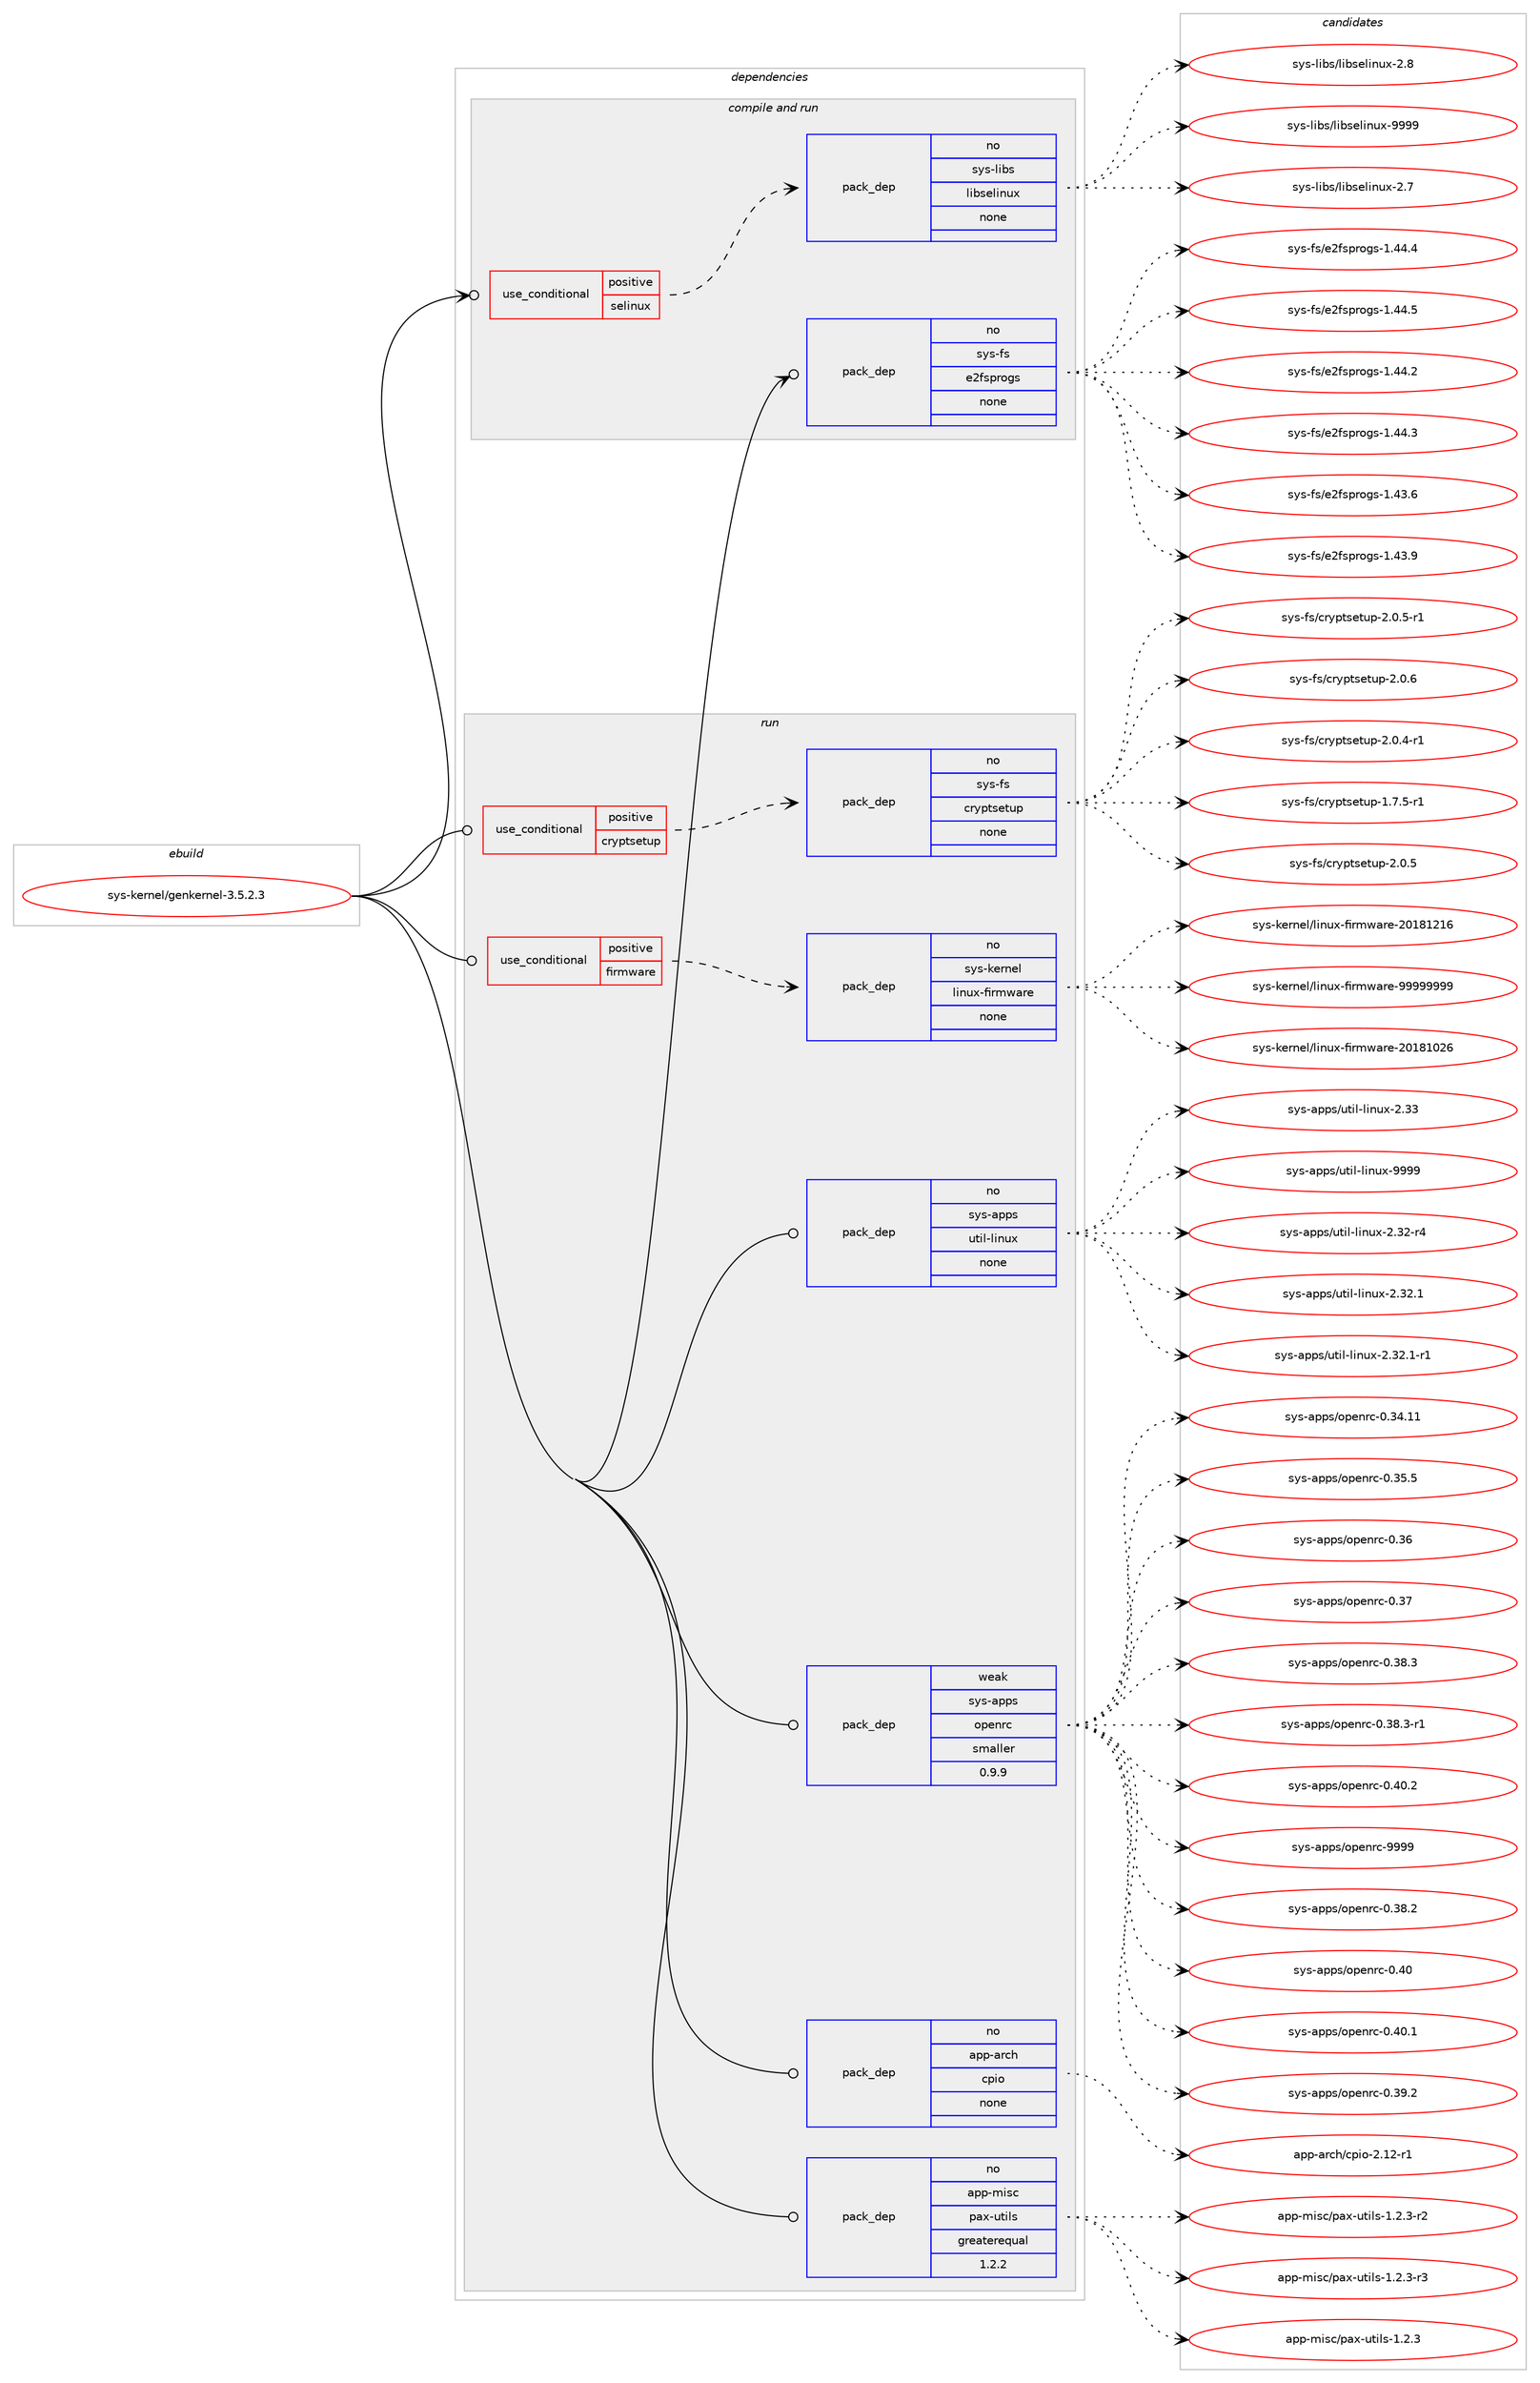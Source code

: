 digraph prolog {

# *************
# Graph options
# *************

newrank=true;
concentrate=true;
compound=true;
graph [rankdir=LR,fontname=Helvetica,fontsize=10,ranksep=1.5];#, ranksep=2.5, nodesep=0.2];
edge  [arrowhead=vee];
node  [fontname=Helvetica,fontsize=10];

# **********
# The ebuild
# **********

subgraph cluster_leftcol {
color=gray;
rank=same;
label=<<i>ebuild</i>>;
id [label="sys-kernel/genkernel-3.5.2.3", color=red, width=4, href="../sys-kernel/genkernel-3.5.2.3.svg"];
}

# ****************
# The dependencies
# ****************

subgraph cluster_midcol {
color=gray;
label=<<i>dependencies</i>>;
subgraph cluster_compile {
fillcolor="#eeeeee";
style=filled;
label=<<i>compile</i>>;
}
subgraph cluster_compileandrun {
fillcolor="#eeeeee";
style=filled;
label=<<i>compile and run</i>>;
subgraph cond976 {
dependency6848 [label=<<TABLE BORDER="0" CELLBORDER="1" CELLSPACING="0" CELLPADDING="4"><TR><TD ROWSPAN="3" CELLPADDING="10">use_conditional</TD></TR><TR><TD>positive</TD></TR><TR><TD>selinux</TD></TR></TABLE>>, shape=none, color=red];
subgraph pack5720 {
dependency6849 [label=<<TABLE BORDER="0" CELLBORDER="1" CELLSPACING="0" CELLPADDING="4" WIDTH="220"><TR><TD ROWSPAN="6" CELLPADDING="30">pack_dep</TD></TR><TR><TD WIDTH="110">no</TD></TR><TR><TD>sys-libs</TD></TR><TR><TD>libselinux</TD></TR><TR><TD>none</TD></TR><TR><TD></TD></TR></TABLE>>, shape=none, color=blue];
}
dependency6848:e -> dependency6849:w [weight=20,style="dashed",arrowhead="vee"];
}
id:e -> dependency6848:w [weight=20,style="solid",arrowhead="odotvee"];
subgraph pack5721 {
dependency6850 [label=<<TABLE BORDER="0" CELLBORDER="1" CELLSPACING="0" CELLPADDING="4" WIDTH="220"><TR><TD ROWSPAN="6" CELLPADDING="30">pack_dep</TD></TR><TR><TD WIDTH="110">no</TD></TR><TR><TD>sys-fs</TD></TR><TR><TD>e2fsprogs</TD></TR><TR><TD>none</TD></TR><TR><TD></TD></TR></TABLE>>, shape=none, color=blue];
}
id:e -> dependency6850:w [weight=20,style="solid",arrowhead="odotvee"];
}
subgraph cluster_run {
fillcolor="#eeeeee";
style=filled;
label=<<i>run</i>>;
subgraph cond977 {
dependency6851 [label=<<TABLE BORDER="0" CELLBORDER="1" CELLSPACING="0" CELLPADDING="4"><TR><TD ROWSPAN="3" CELLPADDING="10">use_conditional</TD></TR><TR><TD>positive</TD></TR><TR><TD>cryptsetup</TD></TR></TABLE>>, shape=none, color=red];
subgraph pack5722 {
dependency6852 [label=<<TABLE BORDER="0" CELLBORDER="1" CELLSPACING="0" CELLPADDING="4" WIDTH="220"><TR><TD ROWSPAN="6" CELLPADDING="30">pack_dep</TD></TR><TR><TD WIDTH="110">no</TD></TR><TR><TD>sys-fs</TD></TR><TR><TD>cryptsetup</TD></TR><TR><TD>none</TD></TR><TR><TD></TD></TR></TABLE>>, shape=none, color=blue];
}
dependency6851:e -> dependency6852:w [weight=20,style="dashed",arrowhead="vee"];
}
id:e -> dependency6851:w [weight=20,style="solid",arrowhead="odot"];
subgraph cond978 {
dependency6853 [label=<<TABLE BORDER="0" CELLBORDER="1" CELLSPACING="0" CELLPADDING="4"><TR><TD ROWSPAN="3" CELLPADDING="10">use_conditional</TD></TR><TR><TD>positive</TD></TR><TR><TD>firmware</TD></TR></TABLE>>, shape=none, color=red];
subgraph pack5723 {
dependency6854 [label=<<TABLE BORDER="0" CELLBORDER="1" CELLSPACING="0" CELLPADDING="4" WIDTH="220"><TR><TD ROWSPAN="6" CELLPADDING="30">pack_dep</TD></TR><TR><TD WIDTH="110">no</TD></TR><TR><TD>sys-kernel</TD></TR><TR><TD>linux-firmware</TD></TR><TR><TD>none</TD></TR><TR><TD></TD></TR></TABLE>>, shape=none, color=blue];
}
dependency6853:e -> dependency6854:w [weight=20,style="dashed",arrowhead="vee"];
}
id:e -> dependency6853:w [weight=20,style="solid",arrowhead="odot"];
subgraph pack5724 {
dependency6855 [label=<<TABLE BORDER="0" CELLBORDER="1" CELLSPACING="0" CELLPADDING="4" WIDTH="220"><TR><TD ROWSPAN="6" CELLPADDING="30">pack_dep</TD></TR><TR><TD WIDTH="110">no</TD></TR><TR><TD>app-arch</TD></TR><TR><TD>cpio</TD></TR><TR><TD>none</TD></TR><TR><TD></TD></TR></TABLE>>, shape=none, color=blue];
}
id:e -> dependency6855:w [weight=20,style="solid",arrowhead="odot"];
subgraph pack5725 {
dependency6856 [label=<<TABLE BORDER="0" CELLBORDER="1" CELLSPACING="0" CELLPADDING="4" WIDTH="220"><TR><TD ROWSPAN="6" CELLPADDING="30">pack_dep</TD></TR><TR><TD WIDTH="110">no</TD></TR><TR><TD>app-misc</TD></TR><TR><TD>pax-utils</TD></TR><TR><TD>greaterequal</TD></TR><TR><TD>1.2.2</TD></TR></TABLE>>, shape=none, color=blue];
}
id:e -> dependency6856:w [weight=20,style="solid",arrowhead="odot"];
subgraph pack5726 {
dependency6857 [label=<<TABLE BORDER="0" CELLBORDER="1" CELLSPACING="0" CELLPADDING="4" WIDTH="220"><TR><TD ROWSPAN="6" CELLPADDING="30">pack_dep</TD></TR><TR><TD WIDTH="110">no</TD></TR><TR><TD>sys-apps</TD></TR><TR><TD>util-linux</TD></TR><TR><TD>none</TD></TR><TR><TD></TD></TR></TABLE>>, shape=none, color=blue];
}
id:e -> dependency6857:w [weight=20,style="solid",arrowhead="odot"];
subgraph pack5727 {
dependency6858 [label=<<TABLE BORDER="0" CELLBORDER="1" CELLSPACING="0" CELLPADDING="4" WIDTH="220"><TR><TD ROWSPAN="6" CELLPADDING="30">pack_dep</TD></TR><TR><TD WIDTH="110">weak</TD></TR><TR><TD>sys-apps</TD></TR><TR><TD>openrc</TD></TR><TR><TD>smaller</TD></TR><TR><TD>0.9.9</TD></TR></TABLE>>, shape=none, color=blue];
}
id:e -> dependency6858:w [weight=20,style="solid",arrowhead="odot"];
}
}

# **************
# The candidates
# **************

subgraph cluster_choices {
rank=same;
color=gray;
label=<<i>candidates</i>>;

subgraph choice5720 {
color=black;
nodesep=1;
choice1151211154510810598115471081059811510110810511011712045504655 [label="sys-libs/libselinux-2.7", color=red, width=4,href="../sys-libs/libselinux-2.7.svg"];
choice1151211154510810598115471081059811510110810511011712045504656 [label="sys-libs/libselinux-2.8", color=red, width=4,href="../sys-libs/libselinux-2.8.svg"];
choice115121115451081059811547108105981151011081051101171204557575757 [label="sys-libs/libselinux-9999", color=red, width=4,href="../sys-libs/libselinux-9999.svg"];
dependency6849:e -> choice1151211154510810598115471081059811510110810511011712045504655:w [style=dotted,weight="100"];
dependency6849:e -> choice1151211154510810598115471081059811510110810511011712045504656:w [style=dotted,weight="100"];
dependency6849:e -> choice115121115451081059811547108105981151011081051101171204557575757:w [style=dotted,weight="100"];
}
subgraph choice5721 {
color=black;
nodesep=1;
choice11512111545102115471015010211511211411110311545494652524650 [label="sys-fs/e2fsprogs-1.44.2", color=red, width=4,href="../sys-fs/e2fsprogs-1.44.2.svg"];
choice11512111545102115471015010211511211411110311545494652524651 [label="sys-fs/e2fsprogs-1.44.3", color=red, width=4,href="../sys-fs/e2fsprogs-1.44.3.svg"];
choice11512111545102115471015010211511211411110311545494652514654 [label="sys-fs/e2fsprogs-1.43.6", color=red, width=4,href="../sys-fs/e2fsprogs-1.43.6.svg"];
choice11512111545102115471015010211511211411110311545494652514657 [label="sys-fs/e2fsprogs-1.43.9", color=red, width=4,href="../sys-fs/e2fsprogs-1.43.9.svg"];
choice11512111545102115471015010211511211411110311545494652524652 [label="sys-fs/e2fsprogs-1.44.4", color=red, width=4,href="../sys-fs/e2fsprogs-1.44.4.svg"];
choice11512111545102115471015010211511211411110311545494652524653 [label="sys-fs/e2fsprogs-1.44.5", color=red, width=4,href="../sys-fs/e2fsprogs-1.44.5.svg"];
dependency6850:e -> choice11512111545102115471015010211511211411110311545494652524650:w [style=dotted,weight="100"];
dependency6850:e -> choice11512111545102115471015010211511211411110311545494652524651:w [style=dotted,weight="100"];
dependency6850:e -> choice11512111545102115471015010211511211411110311545494652514654:w [style=dotted,weight="100"];
dependency6850:e -> choice11512111545102115471015010211511211411110311545494652514657:w [style=dotted,weight="100"];
dependency6850:e -> choice11512111545102115471015010211511211411110311545494652524652:w [style=dotted,weight="100"];
dependency6850:e -> choice11512111545102115471015010211511211411110311545494652524653:w [style=dotted,weight="100"];
}
subgraph choice5722 {
color=black;
nodesep=1;
choice1151211154510211547991141211121161151011161171124550464846524511449 [label="sys-fs/cryptsetup-2.0.4-r1", color=red, width=4,href="../sys-fs/cryptsetup-2.0.4-r1.svg"];
choice1151211154510211547991141211121161151011161171124549465546534511449 [label="sys-fs/cryptsetup-1.7.5-r1", color=red, width=4,href="../sys-fs/cryptsetup-1.7.5-r1.svg"];
choice115121115451021154799114121112116115101116117112455046484653 [label="sys-fs/cryptsetup-2.0.5", color=red, width=4,href="../sys-fs/cryptsetup-2.0.5.svg"];
choice1151211154510211547991141211121161151011161171124550464846534511449 [label="sys-fs/cryptsetup-2.0.5-r1", color=red, width=4,href="../sys-fs/cryptsetup-2.0.5-r1.svg"];
choice115121115451021154799114121112116115101116117112455046484654 [label="sys-fs/cryptsetup-2.0.6", color=red, width=4,href="../sys-fs/cryptsetup-2.0.6.svg"];
dependency6852:e -> choice1151211154510211547991141211121161151011161171124550464846524511449:w [style=dotted,weight="100"];
dependency6852:e -> choice1151211154510211547991141211121161151011161171124549465546534511449:w [style=dotted,weight="100"];
dependency6852:e -> choice115121115451021154799114121112116115101116117112455046484653:w [style=dotted,weight="100"];
dependency6852:e -> choice1151211154510211547991141211121161151011161171124550464846534511449:w [style=dotted,weight="100"];
dependency6852:e -> choice115121115451021154799114121112116115101116117112455046484654:w [style=dotted,weight="100"];
}
subgraph choice5723 {
color=black;
nodesep=1;
choice11512111545107101114110101108471081051101171204510210511410911997114101455048495649485054 [label="sys-kernel/linux-firmware-20181026", color=red, width=4,href="../sys-kernel/linux-firmware-20181026.svg"];
choice11512111545107101114110101108471081051101171204510210511410911997114101455048495649504954 [label="sys-kernel/linux-firmware-20181216", color=red, width=4,href="../sys-kernel/linux-firmware-20181216.svg"];
choice11512111545107101114110101108471081051101171204510210511410911997114101455757575757575757 [label="sys-kernel/linux-firmware-99999999", color=red, width=4,href="../sys-kernel/linux-firmware-99999999.svg"];
dependency6854:e -> choice11512111545107101114110101108471081051101171204510210511410911997114101455048495649485054:w [style=dotted,weight="100"];
dependency6854:e -> choice11512111545107101114110101108471081051101171204510210511410911997114101455048495649504954:w [style=dotted,weight="100"];
dependency6854:e -> choice11512111545107101114110101108471081051101171204510210511410911997114101455757575757575757:w [style=dotted,weight="100"];
}
subgraph choice5724 {
color=black;
nodesep=1;
choice97112112459711499104479911210511145504649504511449 [label="app-arch/cpio-2.12-r1", color=red, width=4,href="../app-arch/cpio-2.12-r1.svg"];
dependency6855:e -> choice97112112459711499104479911210511145504649504511449:w [style=dotted,weight="100"];
}
subgraph choice5725 {
color=black;
nodesep=1;
choice971121124510910511599471129712045117116105108115454946504651 [label="app-misc/pax-utils-1.2.3", color=red, width=4,href="../app-misc/pax-utils-1.2.3.svg"];
choice9711211245109105115994711297120451171161051081154549465046514511450 [label="app-misc/pax-utils-1.2.3-r2", color=red, width=4,href="../app-misc/pax-utils-1.2.3-r2.svg"];
choice9711211245109105115994711297120451171161051081154549465046514511451 [label="app-misc/pax-utils-1.2.3-r3", color=red, width=4,href="../app-misc/pax-utils-1.2.3-r3.svg"];
dependency6856:e -> choice971121124510910511599471129712045117116105108115454946504651:w [style=dotted,weight="100"];
dependency6856:e -> choice9711211245109105115994711297120451171161051081154549465046514511450:w [style=dotted,weight="100"];
dependency6856:e -> choice9711211245109105115994711297120451171161051081154549465046514511451:w [style=dotted,weight="100"];
}
subgraph choice5726 {
color=black;
nodesep=1;
choice1151211154597112112115471171161051084510810511011712045504651504511452 [label="sys-apps/util-linux-2.32-r4", color=red, width=4,href="../sys-apps/util-linux-2.32-r4.svg"];
choice1151211154597112112115471171161051084510810511011712045504651504649 [label="sys-apps/util-linux-2.32.1", color=red, width=4,href="../sys-apps/util-linux-2.32.1.svg"];
choice11512111545971121121154711711610510845108105110117120455046515046494511449 [label="sys-apps/util-linux-2.32.1-r1", color=red, width=4,href="../sys-apps/util-linux-2.32.1-r1.svg"];
choice115121115459711211211547117116105108451081051101171204550465151 [label="sys-apps/util-linux-2.33", color=red, width=4,href="../sys-apps/util-linux-2.33.svg"];
choice115121115459711211211547117116105108451081051101171204557575757 [label="sys-apps/util-linux-9999", color=red, width=4,href="../sys-apps/util-linux-9999.svg"];
dependency6857:e -> choice1151211154597112112115471171161051084510810511011712045504651504511452:w [style=dotted,weight="100"];
dependency6857:e -> choice1151211154597112112115471171161051084510810511011712045504651504649:w [style=dotted,weight="100"];
dependency6857:e -> choice11512111545971121121154711711610510845108105110117120455046515046494511449:w [style=dotted,weight="100"];
dependency6857:e -> choice115121115459711211211547117116105108451081051101171204550465151:w [style=dotted,weight="100"];
dependency6857:e -> choice115121115459711211211547117116105108451081051101171204557575757:w [style=dotted,weight="100"];
}
subgraph choice5727 {
color=black;
nodesep=1;
choice1151211154597112112115471111121011101149945484651564650 [label="sys-apps/openrc-0.38.2", color=red, width=4,href="../sys-apps/openrc-0.38.2.svg"];
choice115121115459711211211547111112101110114994548465248 [label="sys-apps/openrc-0.40", color=red, width=4,href="../sys-apps/openrc-0.40.svg"];
choice1151211154597112112115471111121011101149945484652484649 [label="sys-apps/openrc-0.40.1", color=red, width=4,href="../sys-apps/openrc-0.40.1.svg"];
choice1151211154597112112115471111121011101149945484651574650 [label="sys-apps/openrc-0.39.2", color=red, width=4,href="../sys-apps/openrc-0.39.2.svg"];
choice115121115459711211211547111112101110114994548465152464949 [label="sys-apps/openrc-0.34.11", color=red, width=4,href="../sys-apps/openrc-0.34.11.svg"];
choice1151211154597112112115471111121011101149945484651534653 [label="sys-apps/openrc-0.35.5", color=red, width=4,href="../sys-apps/openrc-0.35.5.svg"];
choice115121115459711211211547111112101110114994548465154 [label="sys-apps/openrc-0.36", color=red, width=4,href="../sys-apps/openrc-0.36.svg"];
choice115121115459711211211547111112101110114994548465155 [label="sys-apps/openrc-0.37", color=red, width=4,href="../sys-apps/openrc-0.37.svg"];
choice1151211154597112112115471111121011101149945484651564651 [label="sys-apps/openrc-0.38.3", color=red, width=4,href="../sys-apps/openrc-0.38.3.svg"];
choice11512111545971121121154711111210111011499454846515646514511449 [label="sys-apps/openrc-0.38.3-r1", color=red, width=4,href="../sys-apps/openrc-0.38.3-r1.svg"];
choice1151211154597112112115471111121011101149945484652484650 [label="sys-apps/openrc-0.40.2", color=red, width=4,href="../sys-apps/openrc-0.40.2.svg"];
choice115121115459711211211547111112101110114994557575757 [label="sys-apps/openrc-9999", color=red, width=4,href="../sys-apps/openrc-9999.svg"];
dependency6858:e -> choice1151211154597112112115471111121011101149945484651564650:w [style=dotted,weight="100"];
dependency6858:e -> choice115121115459711211211547111112101110114994548465248:w [style=dotted,weight="100"];
dependency6858:e -> choice1151211154597112112115471111121011101149945484652484649:w [style=dotted,weight="100"];
dependency6858:e -> choice1151211154597112112115471111121011101149945484651574650:w [style=dotted,weight="100"];
dependency6858:e -> choice115121115459711211211547111112101110114994548465152464949:w [style=dotted,weight="100"];
dependency6858:e -> choice1151211154597112112115471111121011101149945484651534653:w [style=dotted,weight="100"];
dependency6858:e -> choice115121115459711211211547111112101110114994548465154:w [style=dotted,weight="100"];
dependency6858:e -> choice115121115459711211211547111112101110114994548465155:w [style=dotted,weight="100"];
dependency6858:e -> choice1151211154597112112115471111121011101149945484651564651:w [style=dotted,weight="100"];
dependency6858:e -> choice11512111545971121121154711111210111011499454846515646514511449:w [style=dotted,weight="100"];
dependency6858:e -> choice1151211154597112112115471111121011101149945484652484650:w [style=dotted,weight="100"];
dependency6858:e -> choice115121115459711211211547111112101110114994557575757:w [style=dotted,weight="100"];
}
}

}

